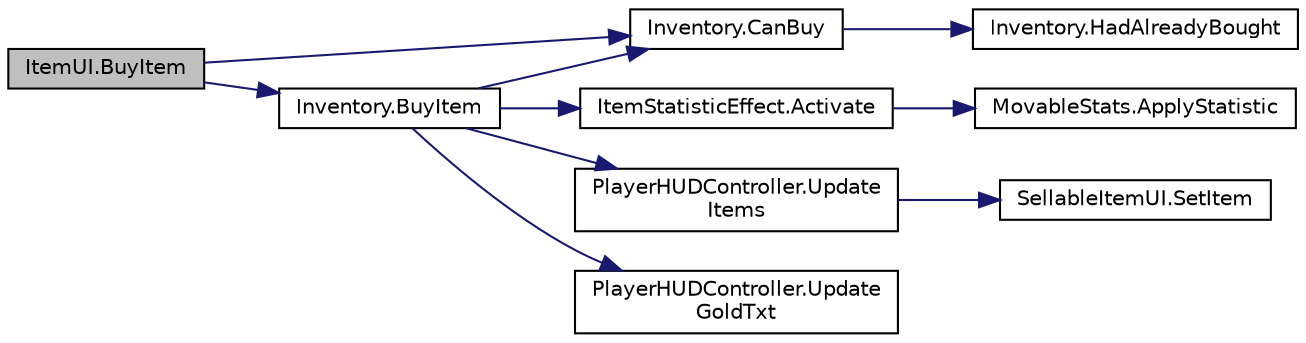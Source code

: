 digraph "ItemUI.BuyItem"
{
 // INTERACTIVE_SVG=YES
 // LATEX_PDF_SIZE
  edge [fontname="Helvetica",fontsize="10",labelfontname="Helvetica",labelfontsize="10"];
  node [fontname="Helvetica",fontsize="10",shape=record];
  rankdir="LR";
  Node1 [label="ItemUI.BuyItem",height=0.2,width=0.4,color="black", fillcolor="grey75", style="filled", fontcolor="black",tooltip=" "];
  Node1 -> Node2 [color="midnightblue",fontsize="10",style="solid",fontname="Helvetica"];
  Node2 [label="Inventory.BuyItem",height=0.2,width=0.4,color="black", fillcolor="white", style="filled",URL="$class_inventory.html#a22aa6615c02eff40c88a48c96905e962",tooltip=" "];
  Node2 -> Node3 [color="midnightblue",fontsize="10",style="solid",fontname="Helvetica"];
  Node3 [label="ItemStatisticEffect.Activate",height=0.2,width=0.4,color="black", fillcolor="white", style="filled",URL="$class_item_statistic_effect.html#abbdbb3e54a3aeeb784c5aadaec695753",tooltip=" "];
  Node3 -> Node4 [color="midnightblue",fontsize="10",style="solid",fontname="Helvetica"];
  Node4 [label="MovableStats.ApplyStatistic",height=0.2,width=0.4,color="black", fillcolor="white", style="filled",URL="$class_movable_stats.html#acf1dcd4dda6a7737fd53e33c84d2f6e7",tooltip=" "];
  Node2 -> Node5 [color="midnightblue",fontsize="10",style="solid",fontname="Helvetica"];
  Node5 [label="Inventory.CanBuy",height=0.2,width=0.4,color="black", fillcolor="white", style="filled",URL="$class_inventory.html#a4eba5ec568d6e06c754b71057888fcdd",tooltip=" "];
  Node5 -> Node6 [color="midnightblue",fontsize="10",style="solid",fontname="Helvetica"];
  Node6 [label="Inventory.HadAlreadyBought",height=0.2,width=0.4,color="black", fillcolor="white", style="filled",URL="$class_inventory.html#a78bab4c24d6da82bdef1a27f5c33934e",tooltip=" "];
  Node2 -> Node7 [color="midnightblue",fontsize="10",style="solid",fontname="Helvetica"];
  Node7 [label="PlayerHUDController.Update\lGoldTxt",height=0.2,width=0.4,color="black", fillcolor="white", style="filled",URL="$class_player_h_u_d_controller.html#aeef77dcdfaf1c9b719e4350c17c88fa5",tooltip=" "];
  Node2 -> Node8 [color="midnightblue",fontsize="10",style="solid",fontname="Helvetica"];
  Node8 [label="PlayerHUDController.Update\lItems",height=0.2,width=0.4,color="black", fillcolor="white", style="filled",URL="$class_player_h_u_d_controller.html#ac39302aee1420d6afbc3a73805929143",tooltip=" "];
  Node8 -> Node9 [color="midnightblue",fontsize="10",style="solid",fontname="Helvetica"];
  Node9 [label="SellableItemUI.SetItem",height=0.2,width=0.4,color="black", fillcolor="white", style="filled",URL="$class_sellable_item_u_i.html#a6af430a8024bce99b71d8e5867e1c496",tooltip=" "];
  Node1 -> Node5 [color="midnightblue",fontsize="10",style="solid",fontname="Helvetica"];
}
